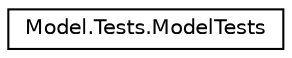 digraph "Graphical Class Hierarchy"
{
 // LATEX_PDF_SIZE
  edge [fontname="Helvetica",fontsize="10",labelfontname="Helvetica",labelfontsize="10"];
  node [fontname="Helvetica",fontsize="10",shape=record];
  rankdir="LR";
  Node0 [label="Model.Tests.ModelTests",height=0.2,width=0.4,color="black", fillcolor="white", style="filled",URL="$class_model_1_1_tests_1_1_model_tests.html",tooltip="Model unit test class - contains the unit test methods and the initialization and cleanup methods for..."];
}

